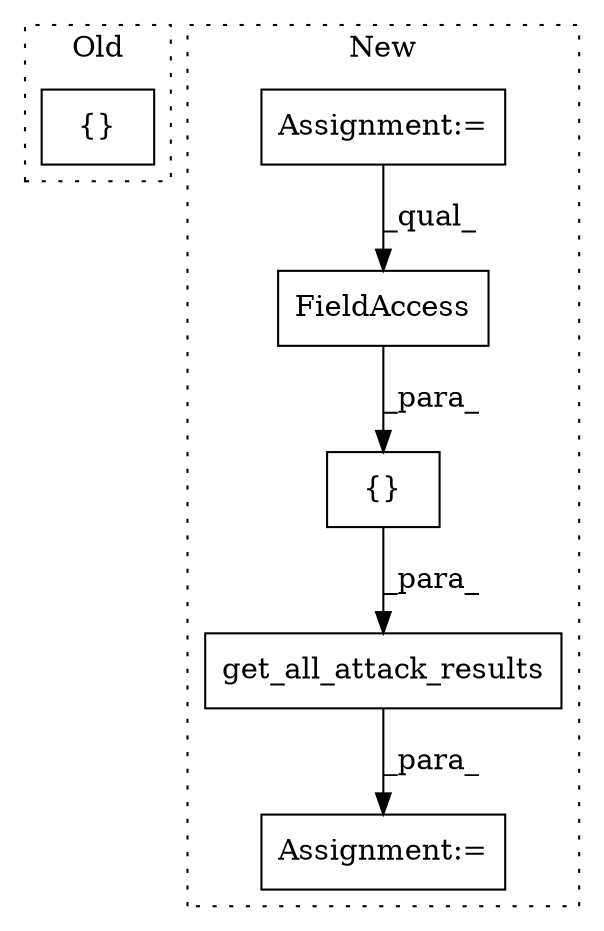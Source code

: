 digraph G {
subgraph cluster0 {
1 [label="{}" a="4" s="5759,5764" l="1,1" shape="box"];
label = "Old";
style="dotted";
}
subgraph cluster1 {
2 [label="get_all_attack_results" a="32" s="6397,6434" l="23,1" shape="box"];
3 [label="Assignment:=" a="7" s="6395" l="2" shape="box"];
4 [label="{}" a="4" s="6280,6339" l="1,1" shape="box"];
5 [label="FieldAccess" a="22" s="6309" l="30" shape="box"];
6 [label="Assignment:=" a="7" s="3874" l="10" shape="box"];
label = "New";
style="dotted";
}
2 -> 3 [label="_para_"];
4 -> 2 [label="_para_"];
5 -> 4 [label="_para_"];
6 -> 5 [label="_qual_"];
}